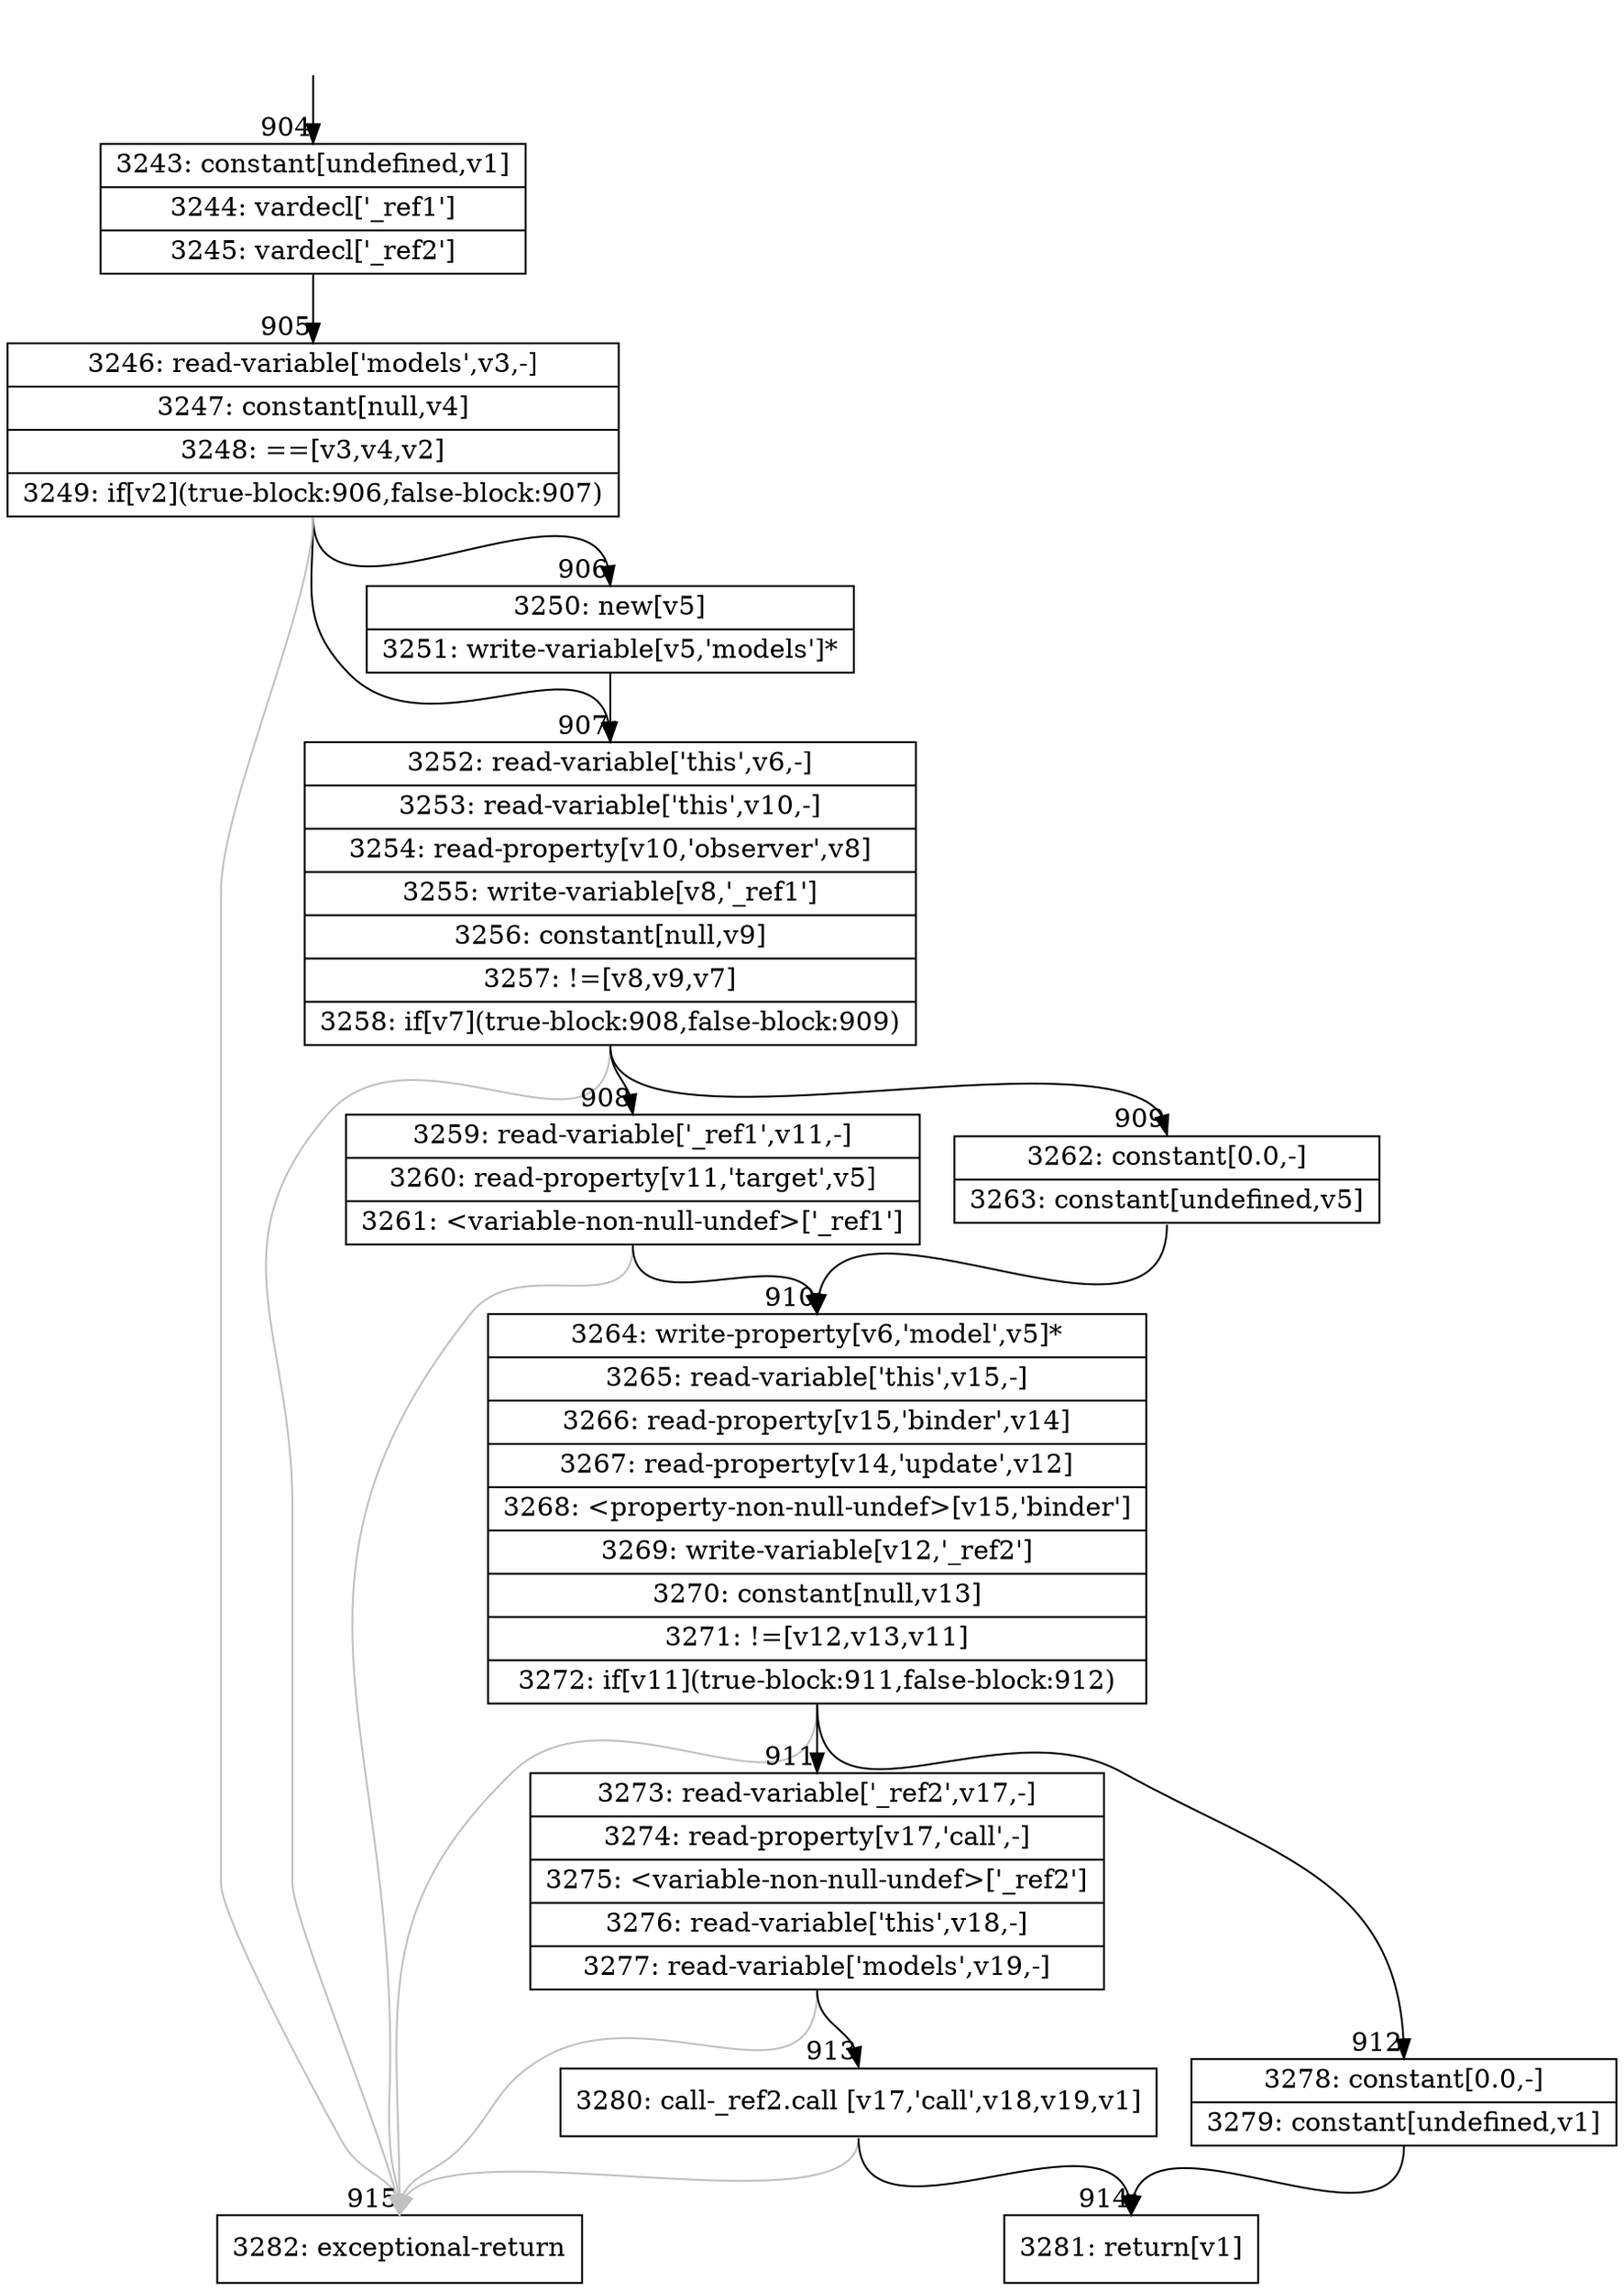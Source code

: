 digraph {
rankdir="TD"
BB_entry62[shape=none,label=""];
BB_entry62 -> BB904 [tailport=s, headport=n, headlabel="    904"]
BB904 [shape=record label="{3243: constant[undefined,v1]|3244: vardecl['_ref1']|3245: vardecl['_ref2']}" ] 
BB904 -> BB905 [tailport=s, headport=n, headlabel="      905"]
BB905 [shape=record label="{3246: read-variable['models',v3,-]|3247: constant[null,v4]|3248: ==[v3,v4,v2]|3249: if[v2](true-block:906,false-block:907)}" ] 
BB905 -> BB906 [tailport=s, headport=n, headlabel="      906"]
BB905 -> BB907 [tailport=s, headport=n, headlabel="      907"]
BB905 -> BB915 [tailport=s, headport=n, color=gray, headlabel="      915"]
BB906 [shape=record label="{3250: new[v5]|3251: write-variable[v5,'models']*}" ] 
BB906 -> BB907 [tailport=s, headport=n]
BB907 [shape=record label="{3252: read-variable['this',v6,-]|3253: read-variable['this',v10,-]|3254: read-property[v10,'observer',v8]|3255: write-variable[v8,'_ref1']|3256: constant[null,v9]|3257: !=[v8,v9,v7]|3258: if[v7](true-block:908,false-block:909)}" ] 
BB907 -> BB908 [tailport=s, headport=n, headlabel="      908"]
BB907 -> BB909 [tailport=s, headport=n, headlabel="      909"]
BB907 -> BB915 [tailport=s, headport=n, color=gray]
BB908 [shape=record label="{3259: read-variable['_ref1',v11,-]|3260: read-property[v11,'target',v5]|3261: \<variable-non-null-undef\>['_ref1']}" ] 
BB908 -> BB910 [tailport=s, headport=n, headlabel="      910"]
BB908 -> BB915 [tailport=s, headport=n, color=gray]
BB909 [shape=record label="{3262: constant[0.0,-]|3263: constant[undefined,v5]}" ] 
BB909 -> BB910 [tailport=s, headport=n]
BB910 [shape=record label="{3264: write-property[v6,'model',v5]*|3265: read-variable['this',v15,-]|3266: read-property[v15,'binder',v14]|3267: read-property[v14,'update',v12]|3268: \<property-non-null-undef\>[v15,'binder']|3269: write-variable[v12,'_ref2']|3270: constant[null,v13]|3271: !=[v12,v13,v11]|3272: if[v11](true-block:911,false-block:912)}" ] 
BB910 -> BB911 [tailport=s, headport=n, headlabel="      911"]
BB910 -> BB912 [tailport=s, headport=n, headlabel="      912"]
BB910 -> BB915 [tailport=s, headport=n, color=gray]
BB911 [shape=record label="{3273: read-variable['_ref2',v17,-]|3274: read-property[v17,'call',-]|3275: \<variable-non-null-undef\>['_ref2']|3276: read-variable['this',v18,-]|3277: read-variable['models',v19,-]}" ] 
BB911 -> BB913 [tailport=s, headport=n, headlabel="      913"]
BB911 -> BB915 [tailport=s, headport=n, color=gray]
BB912 [shape=record label="{3278: constant[0.0,-]|3279: constant[undefined,v1]}" ] 
BB912 -> BB914 [tailport=s, headport=n, headlabel="      914"]
BB913 [shape=record label="{3280: call-_ref2.call [v17,'call',v18,v19,v1]}" ] 
BB913 -> BB914 [tailport=s, headport=n]
BB913 -> BB915 [tailport=s, headport=n, color=gray]
BB914 [shape=record label="{3281: return[v1]}" ] 
BB915 [shape=record label="{3282: exceptional-return}" ] 
//#$~ 734
}
